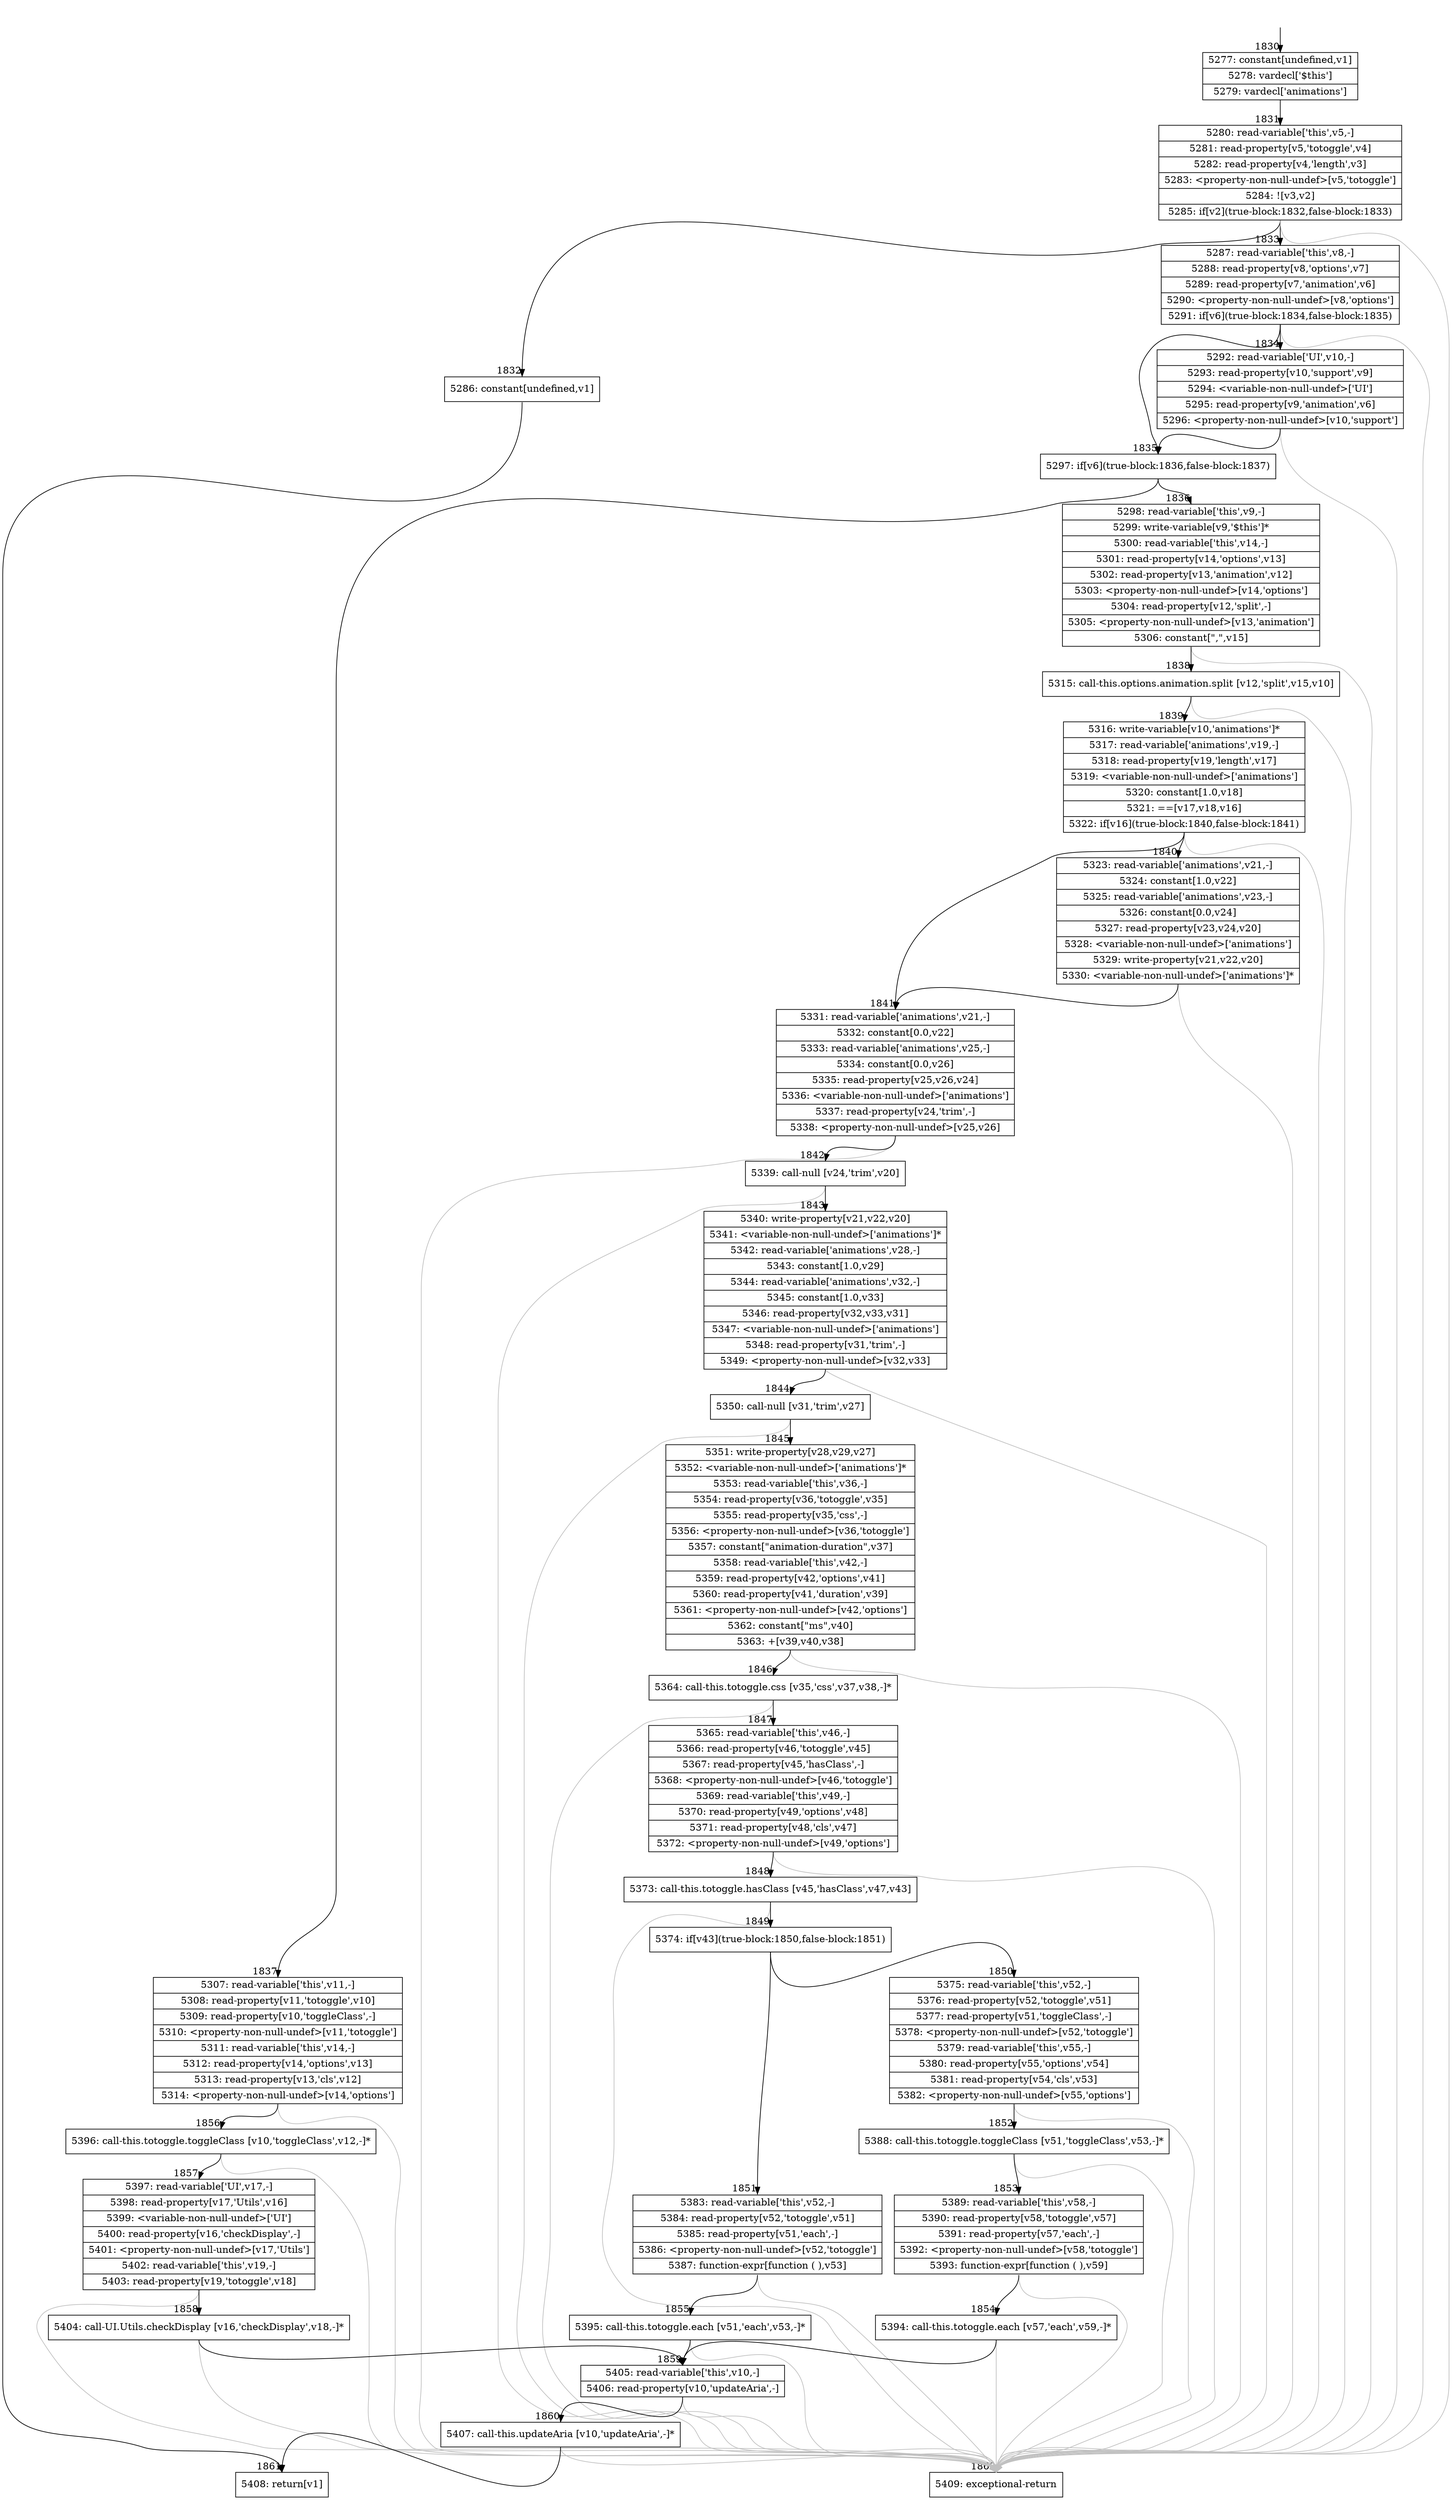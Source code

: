 digraph {
rankdir="TD"
BB_entry143[shape=none,label=""];
BB_entry143 -> BB1830 [tailport=s, headport=n, headlabel="    1830"]
BB1830 [shape=record label="{5277: constant[undefined,v1]|5278: vardecl['$this']|5279: vardecl['animations']}" ] 
BB1830 -> BB1831 [tailport=s, headport=n, headlabel="      1831"]
BB1831 [shape=record label="{5280: read-variable['this',v5,-]|5281: read-property[v5,'totoggle',v4]|5282: read-property[v4,'length',v3]|5283: \<property-non-null-undef\>[v5,'totoggle']|5284: ![v3,v2]|5285: if[v2](true-block:1832,false-block:1833)}" ] 
BB1831 -> BB1832 [tailport=s, headport=n, headlabel="      1832"]
BB1831 -> BB1833 [tailport=s, headport=n, headlabel="      1833"]
BB1831 -> BB1862 [tailport=s, headport=n, color=gray, headlabel="      1862"]
BB1832 [shape=record label="{5286: constant[undefined,v1]}" ] 
BB1832 -> BB1861 [tailport=s, headport=n, headlabel="      1861"]
BB1833 [shape=record label="{5287: read-variable['this',v8,-]|5288: read-property[v8,'options',v7]|5289: read-property[v7,'animation',v6]|5290: \<property-non-null-undef\>[v8,'options']|5291: if[v6](true-block:1834,false-block:1835)}" ] 
BB1833 -> BB1835 [tailport=s, headport=n, headlabel="      1835"]
BB1833 -> BB1834 [tailport=s, headport=n, headlabel="      1834"]
BB1833 -> BB1862 [tailport=s, headport=n, color=gray]
BB1834 [shape=record label="{5292: read-variable['UI',v10,-]|5293: read-property[v10,'support',v9]|5294: \<variable-non-null-undef\>['UI']|5295: read-property[v9,'animation',v6]|5296: \<property-non-null-undef\>[v10,'support']}" ] 
BB1834 -> BB1835 [tailport=s, headport=n]
BB1834 -> BB1862 [tailport=s, headport=n, color=gray]
BB1835 [shape=record label="{5297: if[v6](true-block:1836,false-block:1837)}" ] 
BB1835 -> BB1836 [tailport=s, headport=n, headlabel="      1836"]
BB1835 -> BB1837 [tailport=s, headport=n, headlabel="      1837"]
BB1836 [shape=record label="{5298: read-variable['this',v9,-]|5299: write-variable[v9,'$this']*|5300: read-variable['this',v14,-]|5301: read-property[v14,'options',v13]|5302: read-property[v13,'animation',v12]|5303: \<property-non-null-undef\>[v14,'options']|5304: read-property[v12,'split',-]|5305: \<property-non-null-undef\>[v13,'animation']|5306: constant[\",\",v15]}" ] 
BB1836 -> BB1838 [tailport=s, headport=n, headlabel="      1838"]
BB1836 -> BB1862 [tailport=s, headport=n, color=gray]
BB1837 [shape=record label="{5307: read-variable['this',v11,-]|5308: read-property[v11,'totoggle',v10]|5309: read-property[v10,'toggleClass',-]|5310: \<property-non-null-undef\>[v11,'totoggle']|5311: read-variable['this',v14,-]|5312: read-property[v14,'options',v13]|5313: read-property[v13,'cls',v12]|5314: \<property-non-null-undef\>[v14,'options']}" ] 
BB1837 -> BB1856 [tailport=s, headport=n, headlabel="      1856"]
BB1837 -> BB1862 [tailport=s, headport=n, color=gray]
BB1838 [shape=record label="{5315: call-this.options.animation.split [v12,'split',v15,v10]}" ] 
BB1838 -> BB1839 [tailport=s, headport=n, headlabel="      1839"]
BB1838 -> BB1862 [tailport=s, headport=n, color=gray]
BB1839 [shape=record label="{5316: write-variable[v10,'animations']*|5317: read-variable['animations',v19,-]|5318: read-property[v19,'length',v17]|5319: \<variable-non-null-undef\>['animations']|5320: constant[1.0,v18]|5321: ==[v17,v18,v16]|5322: if[v16](true-block:1840,false-block:1841)}" ] 
BB1839 -> BB1840 [tailport=s, headport=n, headlabel="      1840"]
BB1839 -> BB1841 [tailport=s, headport=n, headlabel="      1841"]
BB1839 -> BB1862 [tailport=s, headport=n, color=gray]
BB1840 [shape=record label="{5323: read-variable['animations',v21,-]|5324: constant[1.0,v22]|5325: read-variable['animations',v23,-]|5326: constant[0.0,v24]|5327: read-property[v23,v24,v20]|5328: \<variable-non-null-undef\>['animations']|5329: write-property[v21,v22,v20]|5330: \<variable-non-null-undef\>['animations']*}" ] 
BB1840 -> BB1841 [tailport=s, headport=n]
BB1840 -> BB1862 [tailport=s, headport=n, color=gray]
BB1841 [shape=record label="{5331: read-variable['animations',v21,-]|5332: constant[0.0,v22]|5333: read-variable['animations',v25,-]|5334: constant[0.0,v26]|5335: read-property[v25,v26,v24]|5336: \<variable-non-null-undef\>['animations']|5337: read-property[v24,'trim',-]|5338: \<property-non-null-undef\>[v25,v26]}" ] 
BB1841 -> BB1842 [tailport=s, headport=n, headlabel="      1842"]
BB1841 -> BB1862 [tailport=s, headport=n, color=gray]
BB1842 [shape=record label="{5339: call-null [v24,'trim',v20]}" ] 
BB1842 -> BB1843 [tailport=s, headport=n, headlabel="      1843"]
BB1842 -> BB1862 [tailport=s, headport=n, color=gray]
BB1843 [shape=record label="{5340: write-property[v21,v22,v20]|5341: \<variable-non-null-undef\>['animations']*|5342: read-variable['animations',v28,-]|5343: constant[1.0,v29]|5344: read-variable['animations',v32,-]|5345: constant[1.0,v33]|5346: read-property[v32,v33,v31]|5347: \<variable-non-null-undef\>['animations']|5348: read-property[v31,'trim',-]|5349: \<property-non-null-undef\>[v32,v33]}" ] 
BB1843 -> BB1844 [tailport=s, headport=n, headlabel="      1844"]
BB1843 -> BB1862 [tailport=s, headport=n, color=gray]
BB1844 [shape=record label="{5350: call-null [v31,'trim',v27]}" ] 
BB1844 -> BB1845 [tailport=s, headport=n, headlabel="      1845"]
BB1844 -> BB1862 [tailport=s, headport=n, color=gray]
BB1845 [shape=record label="{5351: write-property[v28,v29,v27]|5352: \<variable-non-null-undef\>['animations']*|5353: read-variable['this',v36,-]|5354: read-property[v36,'totoggle',v35]|5355: read-property[v35,'css',-]|5356: \<property-non-null-undef\>[v36,'totoggle']|5357: constant[\"animation-duration\",v37]|5358: read-variable['this',v42,-]|5359: read-property[v42,'options',v41]|5360: read-property[v41,'duration',v39]|5361: \<property-non-null-undef\>[v42,'options']|5362: constant[\"ms\",v40]|5363: +[v39,v40,v38]}" ] 
BB1845 -> BB1846 [tailport=s, headport=n, headlabel="      1846"]
BB1845 -> BB1862 [tailport=s, headport=n, color=gray]
BB1846 [shape=record label="{5364: call-this.totoggle.css [v35,'css',v37,v38,-]*}" ] 
BB1846 -> BB1847 [tailport=s, headport=n, headlabel="      1847"]
BB1846 -> BB1862 [tailport=s, headport=n, color=gray]
BB1847 [shape=record label="{5365: read-variable['this',v46,-]|5366: read-property[v46,'totoggle',v45]|5367: read-property[v45,'hasClass',-]|5368: \<property-non-null-undef\>[v46,'totoggle']|5369: read-variable['this',v49,-]|5370: read-property[v49,'options',v48]|5371: read-property[v48,'cls',v47]|5372: \<property-non-null-undef\>[v49,'options']}" ] 
BB1847 -> BB1848 [tailport=s, headport=n, headlabel="      1848"]
BB1847 -> BB1862 [tailport=s, headport=n, color=gray]
BB1848 [shape=record label="{5373: call-this.totoggle.hasClass [v45,'hasClass',v47,v43]}" ] 
BB1848 -> BB1849 [tailport=s, headport=n, headlabel="      1849"]
BB1848 -> BB1862 [tailport=s, headport=n, color=gray]
BB1849 [shape=record label="{5374: if[v43](true-block:1850,false-block:1851)}" ] 
BB1849 -> BB1850 [tailport=s, headport=n, headlabel="      1850"]
BB1849 -> BB1851 [tailport=s, headport=n, headlabel="      1851"]
BB1850 [shape=record label="{5375: read-variable['this',v52,-]|5376: read-property[v52,'totoggle',v51]|5377: read-property[v51,'toggleClass',-]|5378: \<property-non-null-undef\>[v52,'totoggle']|5379: read-variable['this',v55,-]|5380: read-property[v55,'options',v54]|5381: read-property[v54,'cls',v53]|5382: \<property-non-null-undef\>[v55,'options']}" ] 
BB1850 -> BB1852 [tailport=s, headport=n, headlabel="      1852"]
BB1850 -> BB1862 [tailport=s, headport=n, color=gray]
BB1851 [shape=record label="{5383: read-variable['this',v52,-]|5384: read-property[v52,'totoggle',v51]|5385: read-property[v51,'each',-]|5386: \<property-non-null-undef\>[v52,'totoggle']|5387: function-expr[function ( ),v53]}" ] 
BB1851 -> BB1855 [tailport=s, headport=n, headlabel="      1855"]
BB1851 -> BB1862 [tailport=s, headport=n, color=gray]
BB1852 [shape=record label="{5388: call-this.totoggle.toggleClass [v51,'toggleClass',v53,-]*}" ] 
BB1852 -> BB1853 [tailport=s, headport=n, headlabel="      1853"]
BB1852 -> BB1862 [tailport=s, headport=n, color=gray]
BB1853 [shape=record label="{5389: read-variable['this',v58,-]|5390: read-property[v58,'totoggle',v57]|5391: read-property[v57,'each',-]|5392: \<property-non-null-undef\>[v58,'totoggle']|5393: function-expr[function ( ),v59]}" ] 
BB1853 -> BB1854 [tailport=s, headport=n, headlabel="      1854"]
BB1853 -> BB1862 [tailport=s, headport=n, color=gray]
BB1854 [shape=record label="{5394: call-this.totoggle.each [v57,'each',v59,-]*}" ] 
BB1854 -> BB1859 [tailport=s, headport=n, headlabel="      1859"]
BB1854 -> BB1862 [tailport=s, headport=n, color=gray]
BB1855 [shape=record label="{5395: call-this.totoggle.each [v51,'each',v53,-]*}" ] 
BB1855 -> BB1859 [tailport=s, headport=n]
BB1855 -> BB1862 [tailport=s, headport=n, color=gray]
BB1856 [shape=record label="{5396: call-this.totoggle.toggleClass [v10,'toggleClass',v12,-]*}" ] 
BB1856 -> BB1857 [tailport=s, headport=n, headlabel="      1857"]
BB1856 -> BB1862 [tailport=s, headport=n, color=gray]
BB1857 [shape=record label="{5397: read-variable['UI',v17,-]|5398: read-property[v17,'Utils',v16]|5399: \<variable-non-null-undef\>['UI']|5400: read-property[v16,'checkDisplay',-]|5401: \<property-non-null-undef\>[v17,'Utils']|5402: read-variable['this',v19,-]|5403: read-property[v19,'totoggle',v18]}" ] 
BB1857 -> BB1858 [tailport=s, headport=n, headlabel="      1858"]
BB1857 -> BB1862 [tailport=s, headport=n, color=gray]
BB1858 [shape=record label="{5404: call-UI.Utils.checkDisplay [v16,'checkDisplay',v18,-]*}" ] 
BB1858 -> BB1859 [tailport=s, headport=n]
BB1858 -> BB1862 [tailport=s, headport=n, color=gray]
BB1859 [shape=record label="{5405: read-variable['this',v10,-]|5406: read-property[v10,'updateAria',-]}" ] 
BB1859 -> BB1860 [tailport=s, headport=n, headlabel="      1860"]
BB1859 -> BB1862 [tailport=s, headport=n, color=gray]
BB1860 [shape=record label="{5407: call-this.updateAria [v10,'updateAria',-]*}" ] 
BB1860 -> BB1861 [tailport=s, headport=n]
BB1860 -> BB1862 [tailport=s, headport=n, color=gray]
BB1861 [shape=record label="{5408: return[v1]}" ] 
BB1862 [shape=record label="{5409: exceptional-return}" ] 
//#$~ 1416
}
